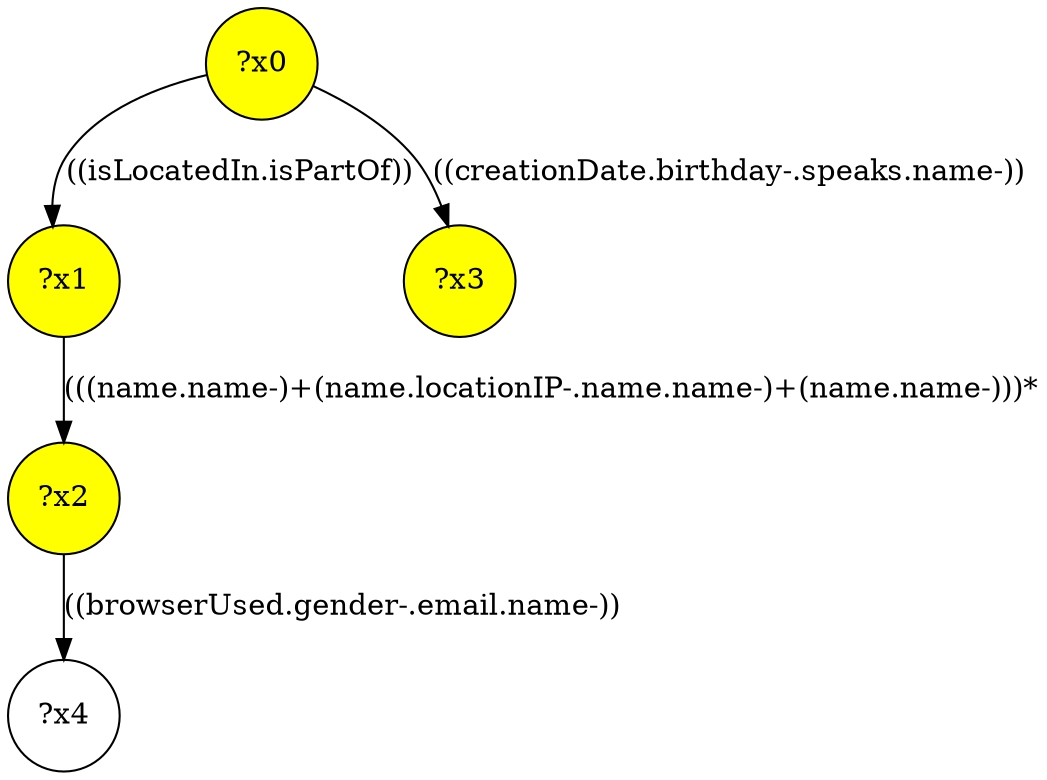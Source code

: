 digraph g {
	x1 [fillcolor="yellow", style="filled," shape=circle, label="?x1"];
	x0 [fillcolor="yellow", style="filled," shape=circle, label="?x0"];
	x2 [fillcolor="yellow", style="filled," shape=circle, label="?x2"];
	x3 [fillcolor="yellow", style="filled," shape=circle, label="?x3"];
	x0 -> x1 [label="((isLocatedIn.isPartOf))"];
	x1 -> x2 [label="(((name.name-)+(name.locationIP-.name.name-)+(name.name-)))*"];
	x0 -> x3 [label="((creationDate.birthday-.speaks.name-))"];
	x4 [shape=circle, label="?x4"];
	x2 -> x4 [label="((browserUsed.gender-.email.name-))"];
}
